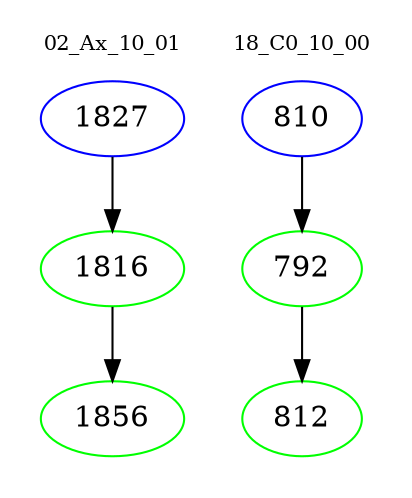 digraph{
subgraph cluster_0 {
color = white
label = "02_Ax_10_01";
fontsize=10;
T0_1827 [label="1827", color="blue"]
T0_1827 -> T0_1816 [color="black"]
T0_1816 [label="1816", color="green"]
T0_1816 -> T0_1856 [color="black"]
T0_1856 [label="1856", color="green"]
}
subgraph cluster_1 {
color = white
label = "18_C0_10_00";
fontsize=10;
T1_810 [label="810", color="blue"]
T1_810 -> T1_792 [color="black"]
T1_792 [label="792", color="green"]
T1_792 -> T1_812 [color="black"]
T1_812 [label="812", color="green"]
}
}
